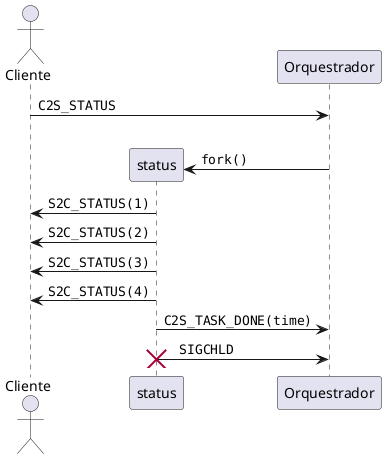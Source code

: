 @startuml
	actor Cliente
	participant status
	participant Orquestrador

	Cliente -> Orquestrador : ""C2S_STATUS""
	|||

	create status
	Orquestrador -> status : ""fork()""
	status -> Cliente : ""S2C_STATUS(1)""
	status -> Cliente : ""S2C_STATUS(2)""
	status -> Cliente : ""S2C_STATUS(3)""
	status -> Cliente : ""S2C_STATUS(4)""


	status -> Orquestrador : ""C2S_TASK_DONE(time)""
	status -> Orquestrador : ""  SIGCHLD""
	destroy status
@enduml
